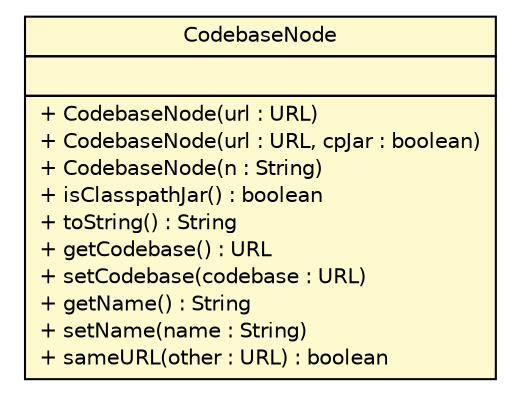 #!/usr/local/bin/dot
#
# Class diagram 
# Generated by UMLGraph version R5_6 (http://www.umlgraph.org/)
#

digraph G {
	edge [fontname="Helvetica",fontsize=10,labelfontname="Helvetica",labelfontsize=10];
	node [fontname="Helvetica",fontsize=10,shape=plaintext];
	nodesep=0.25;
	ranksep=0.5;
	// sorcer.ssb.tools.plugin.browser.CodebaseNode
	c88096 [label=<<table title="sorcer.ssb.tools.plugin.browser.CodebaseNode" border="0" cellborder="1" cellspacing="0" cellpadding="2" port="p" bgcolor="lemonChiffon" href="./CodebaseNode.html">
		<tr><td><table border="0" cellspacing="0" cellpadding="1">
<tr><td align="center" balign="center"> CodebaseNode </td></tr>
		</table></td></tr>
		<tr><td><table border="0" cellspacing="0" cellpadding="1">
<tr><td align="left" balign="left">  </td></tr>
		</table></td></tr>
		<tr><td><table border="0" cellspacing="0" cellpadding="1">
<tr><td align="left" balign="left"> + CodebaseNode(url : URL) </td></tr>
<tr><td align="left" balign="left"> + CodebaseNode(url : URL, cpJar : boolean) </td></tr>
<tr><td align="left" balign="left"> + CodebaseNode(n : String) </td></tr>
<tr><td align="left" balign="left"> + isClasspathJar() : boolean </td></tr>
<tr><td align="left" balign="left"> + toString() : String </td></tr>
<tr><td align="left" balign="left"> + getCodebase() : URL </td></tr>
<tr><td align="left" balign="left"> + setCodebase(codebase : URL) </td></tr>
<tr><td align="left" balign="left"> + getName() : String </td></tr>
<tr><td align="left" balign="left"> + setName(name : String) </td></tr>
<tr><td align="left" balign="left"> + sameURL(other : URL) : boolean </td></tr>
		</table></td></tr>
		</table>>, URL="./CodebaseNode.html", fontname="Helvetica", fontcolor="black", fontsize=10.0];
}

